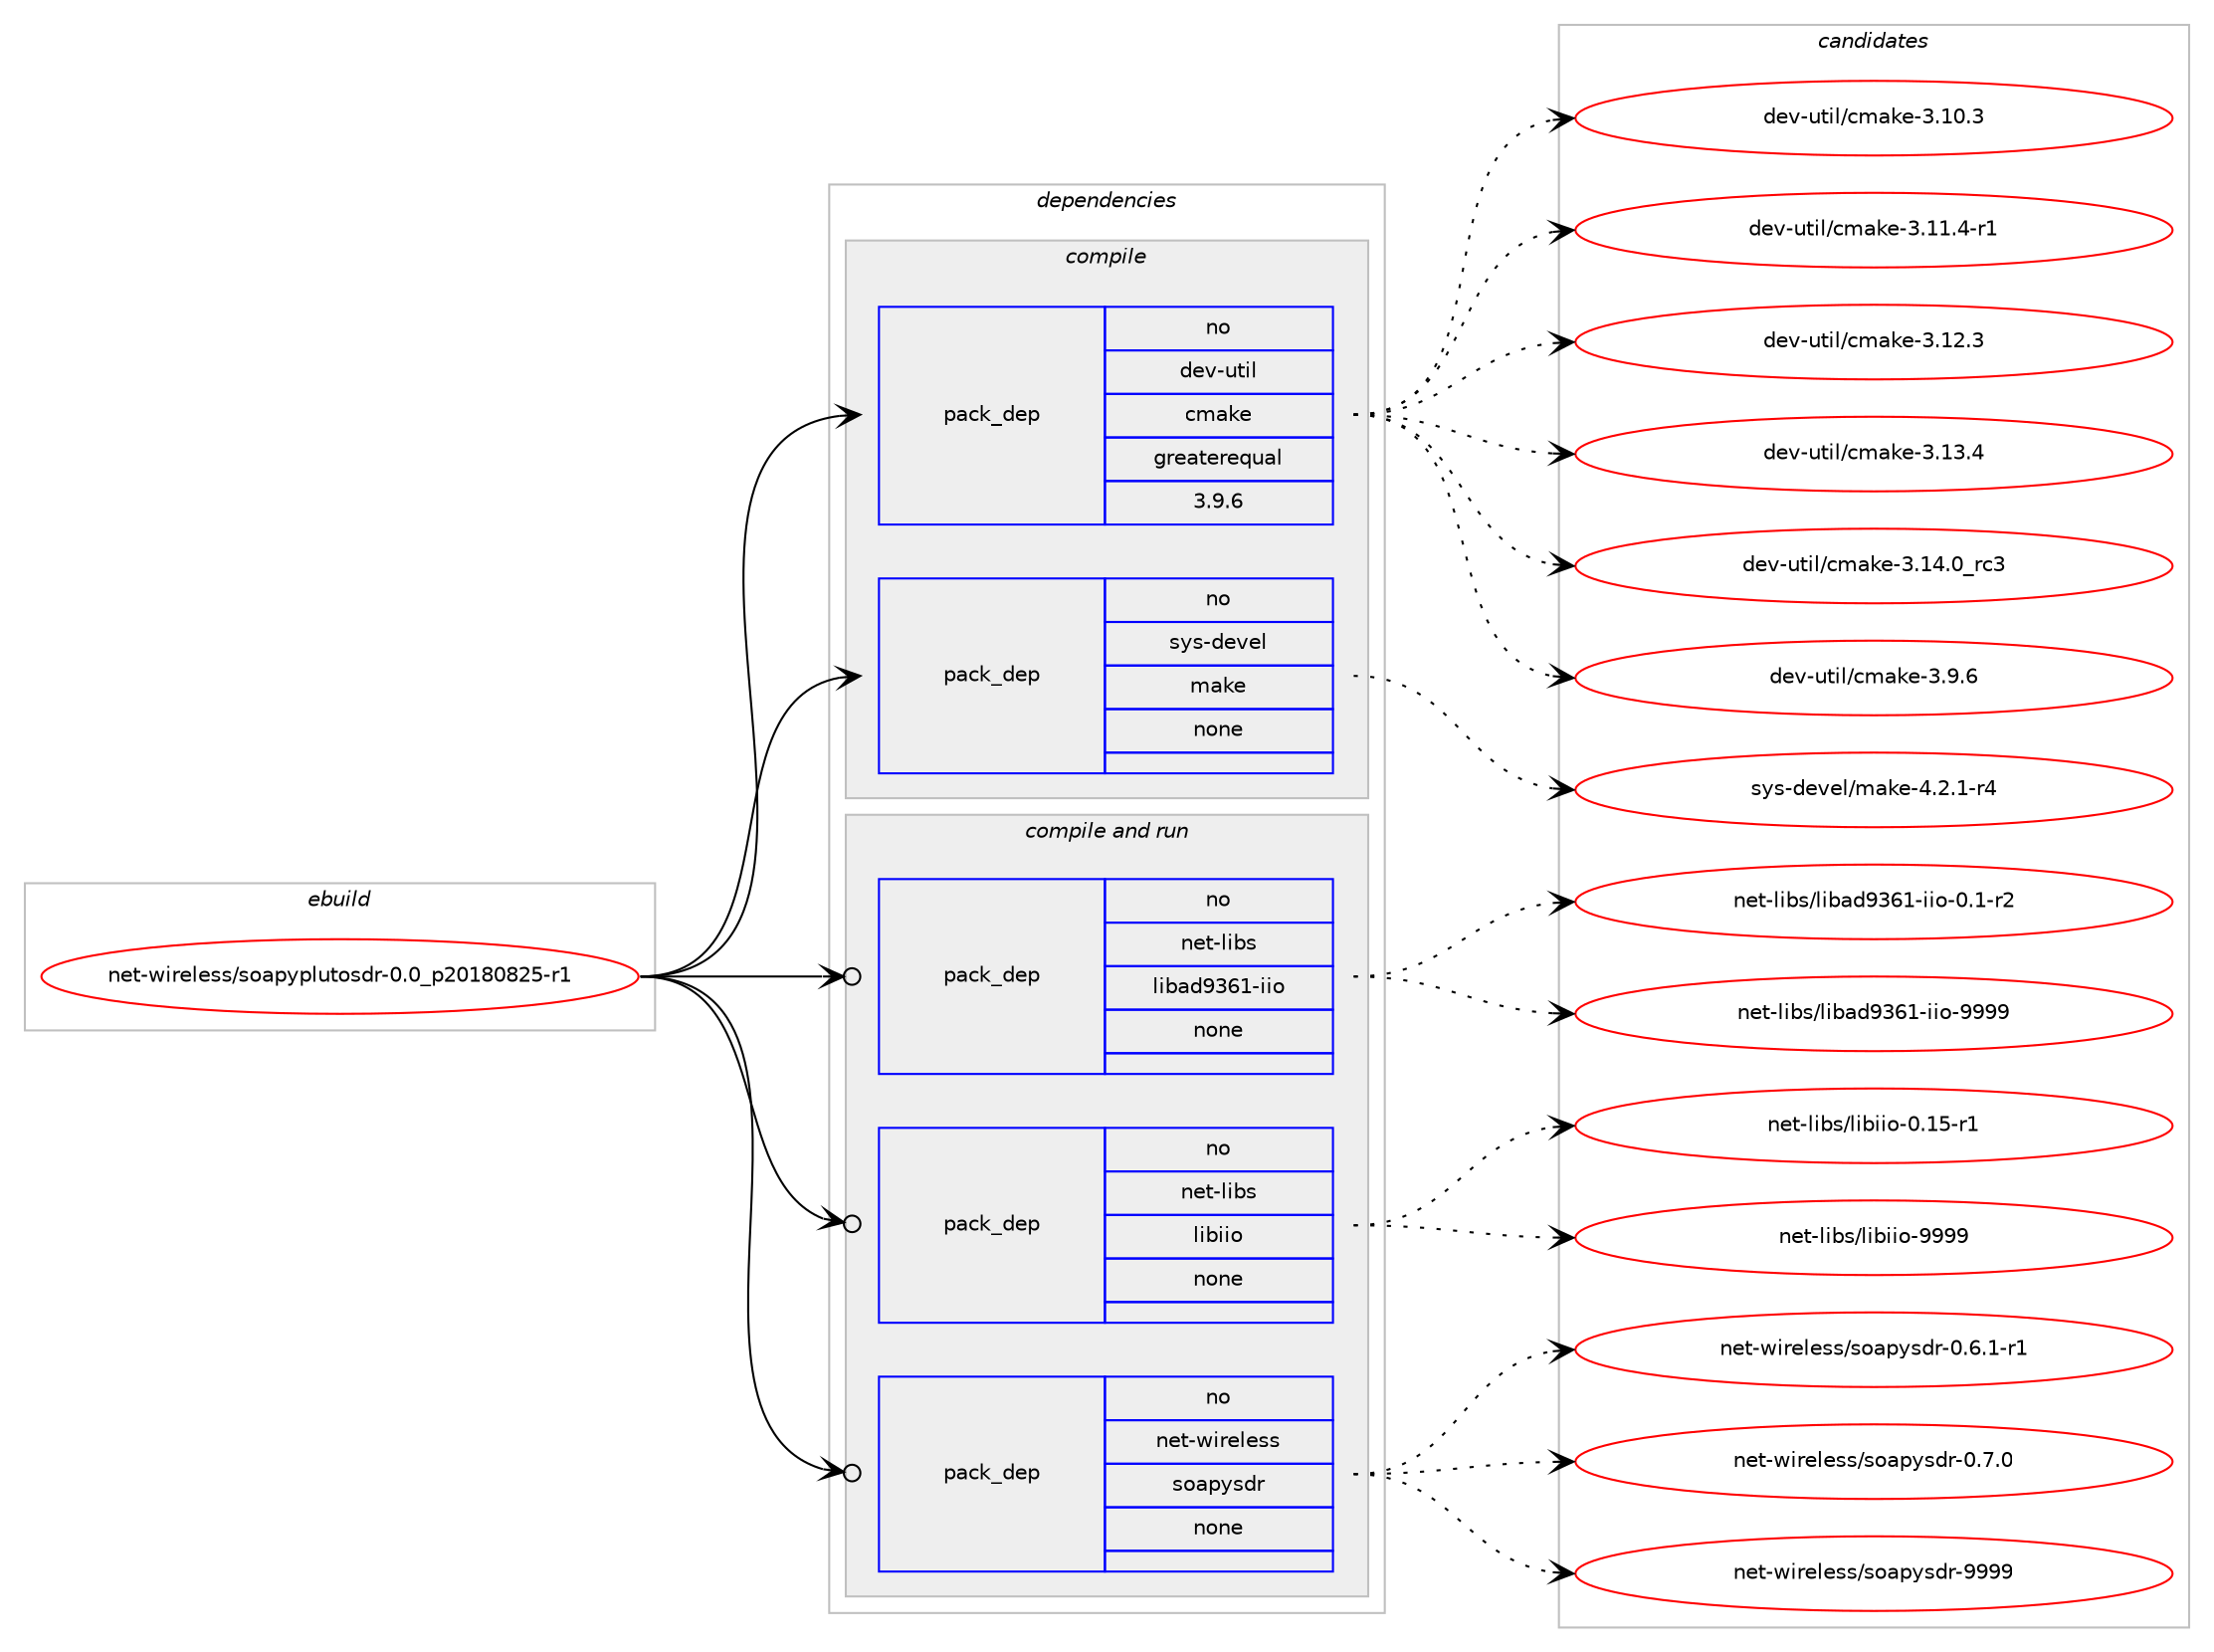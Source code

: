 digraph prolog {

# *************
# Graph options
# *************

newrank=true;
concentrate=true;
compound=true;
graph [rankdir=LR,fontname=Helvetica,fontsize=10,ranksep=1.5];#, ranksep=2.5, nodesep=0.2];
edge  [arrowhead=vee];
node  [fontname=Helvetica,fontsize=10];

# **********
# The ebuild
# **********

subgraph cluster_leftcol {
color=gray;
rank=same;
label=<<i>ebuild</i>>;
id [label="net-wireless/soapyplutosdr-0.0_p20180825-r1", color=red, width=4, href="../net-wireless/soapyplutosdr-0.0_p20180825-r1.svg"];
}

# ****************
# The dependencies
# ****************

subgraph cluster_midcol {
color=gray;
label=<<i>dependencies</i>>;
subgraph cluster_compile {
fillcolor="#eeeeee";
style=filled;
label=<<i>compile</i>>;
subgraph pack1202260 {
dependency1681281 [label=<<TABLE BORDER="0" CELLBORDER="1" CELLSPACING="0" CELLPADDING="4" WIDTH="220"><TR><TD ROWSPAN="6" CELLPADDING="30">pack_dep</TD></TR><TR><TD WIDTH="110">no</TD></TR><TR><TD>dev-util</TD></TR><TR><TD>cmake</TD></TR><TR><TD>greaterequal</TD></TR><TR><TD>3.9.6</TD></TR></TABLE>>, shape=none, color=blue];
}
id:e -> dependency1681281:w [weight=20,style="solid",arrowhead="vee"];
subgraph pack1202261 {
dependency1681282 [label=<<TABLE BORDER="0" CELLBORDER="1" CELLSPACING="0" CELLPADDING="4" WIDTH="220"><TR><TD ROWSPAN="6" CELLPADDING="30">pack_dep</TD></TR><TR><TD WIDTH="110">no</TD></TR><TR><TD>sys-devel</TD></TR><TR><TD>make</TD></TR><TR><TD>none</TD></TR><TR><TD></TD></TR></TABLE>>, shape=none, color=blue];
}
id:e -> dependency1681282:w [weight=20,style="solid",arrowhead="vee"];
}
subgraph cluster_compileandrun {
fillcolor="#eeeeee";
style=filled;
label=<<i>compile and run</i>>;
subgraph pack1202262 {
dependency1681283 [label=<<TABLE BORDER="0" CELLBORDER="1" CELLSPACING="0" CELLPADDING="4" WIDTH="220"><TR><TD ROWSPAN="6" CELLPADDING="30">pack_dep</TD></TR><TR><TD WIDTH="110">no</TD></TR><TR><TD>net-libs</TD></TR><TR><TD>libad9361-iio</TD></TR><TR><TD>none</TD></TR><TR><TD></TD></TR></TABLE>>, shape=none, color=blue];
}
id:e -> dependency1681283:w [weight=20,style="solid",arrowhead="odotvee"];
subgraph pack1202263 {
dependency1681284 [label=<<TABLE BORDER="0" CELLBORDER="1" CELLSPACING="0" CELLPADDING="4" WIDTH="220"><TR><TD ROWSPAN="6" CELLPADDING="30">pack_dep</TD></TR><TR><TD WIDTH="110">no</TD></TR><TR><TD>net-libs</TD></TR><TR><TD>libiio</TD></TR><TR><TD>none</TD></TR><TR><TD></TD></TR></TABLE>>, shape=none, color=blue];
}
id:e -> dependency1681284:w [weight=20,style="solid",arrowhead="odotvee"];
subgraph pack1202264 {
dependency1681285 [label=<<TABLE BORDER="0" CELLBORDER="1" CELLSPACING="0" CELLPADDING="4" WIDTH="220"><TR><TD ROWSPAN="6" CELLPADDING="30">pack_dep</TD></TR><TR><TD WIDTH="110">no</TD></TR><TR><TD>net-wireless</TD></TR><TR><TD>soapysdr</TD></TR><TR><TD>none</TD></TR><TR><TD></TD></TR></TABLE>>, shape=none, color=blue];
}
id:e -> dependency1681285:w [weight=20,style="solid",arrowhead="odotvee"];
}
subgraph cluster_run {
fillcolor="#eeeeee";
style=filled;
label=<<i>run</i>>;
}
}

# **************
# The candidates
# **************

subgraph cluster_choices {
rank=same;
color=gray;
label=<<i>candidates</i>>;

subgraph choice1202260 {
color=black;
nodesep=1;
choice1001011184511711610510847991099710710145514649484651 [label="dev-util/cmake-3.10.3", color=red, width=4,href="../dev-util/cmake-3.10.3.svg"];
choice10010111845117116105108479910997107101455146494946524511449 [label="dev-util/cmake-3.11.4-r1", color=red, width=4,href="../dev-util/cmake-3.11.4-r1.svg"];
choice1001011184511711610510847991099710710145514649504651 [label="dev-util/cmake-3.12.3", color=red, width=4,href="../dev-util/cmake-3.12.3.svg"];
choice1001011184511711610510847991099710710145514649514652 [label="dev-util/cmake-3.13.4", color=red, width=4,href="../dev-util/cmake-3.13.4.svg"];
choice1001011184511711610510847991099710710145514649524648951149951 [label="dev-util/cmake-3.14.0_rc3", color=red, width=4,href="../dev-util/cmake-3.14.0_rc3.svg"];
choice10010111845117116105108479910997107101455146574654 [label="dev-util/cmake-3.9.6", color=red, width=4,href="../dev-util/cmake-3.9.6.svg"];
dependency1681281:e -> choice1001011184511711610510847991099710710145514649484651:w [style=dotted,weight="100"];
dependency1681281:e -> choice10010111845117116105108479910997107101455146494946524511449:w [style=dotted,weight="100"];
dependency1681281:e -> choice1001011184511711610510847991099710710145514649504651:w [style=dotted,weight="100"];
dependency1681281:e -> choice1001011184511711610510847991099710710145514649514652:w [style=dotted,weight="100"];
dependency1681281:e -> choice1001011184511711610510847991099710710145514649524648951149951:w [style=dotted,weight="100"];
dependency1681281:e -> choice10010111845117116105108479910997107101455146574654:w [style=dotted,weight="100"];
}
subgraph choice1202261 {
color=black;
nodesep=1;
choice1151211154510010111810110847109971071014552465046494511452 [label="sys-devel/make-4.2.1-r4", color=red, width=4,href="../sys-devel/make-4.2.1-r4.svg"];
dependency1681282:e -> choice1151211154510010111810110847109971071014552465046494511452:w [style=dotted,weight="100"];
}
subgraph choice1202262 {
color=black;
nodesep=1;
choice11010111645108105981154710810598971005751544945105105111454846494511450 [label="net-libs/libad9361-iio-0.1-r2", color=red, width=4,href="../net-libs/libad9361-iio-0.1-r2.svg"];
choice110101116451081059811547108105989710057515449451051051114557575757 [label="net-libs/libad9361-iio-9999", color=red, width=4,href="../net-libs/libad9361-iio-9999.svg"];
dependency1681283:e -> choice11010111645108105981154710810598971005751544945105105111454846494511450:w [style=dotted,weight="100"];
dependency1681283:e -> choice110101116451081059811547108105989710057515449451051051114557575757:w [style=dotted,weight="100"];
}
subgraph choice1202263 {
color=black;
nodesep=1;
choice1101011164510810598115471081059810510511145484649534511449 [label="net-libs/libiio-0.15-r1", color=red, width=4,href="../net-libs/libiio-0.15-r1.svg"];
choice110101116451081059811547108105981051051114557575757 [label="net-libs/libiio-9999", color=red, width=4,href="../net-libs/libiio-9999.svg"];
dependency1681284:e -> choice1101011164510810598115471081059810510511145484649534511449:w [style=dotted,weight="100"];
dependency1681284:e -> choice110101116451081059811547108105981051051114557575757:w [style=dotted,weight="100"];
}
subgraph choice1202264 {
color=black;
nodesep=1;
choice1101011164511910511410110810111511547115111971121211151001144548465446494511449 [label="net-wireless/soapysdr-0.6.1-r1", color=red, width=4,href="../net-wireless/soapysdr-0.6.1-r1.svg"];
choice110101116451191051141011081011151154711511197112121115100114454846554648 [label="net-wireless/soapysdr-0.7.0", color=red, width=4,href="../net-wireless/soapysdr-0.7.0.svg"];
choice1101011164511910511410110810111511547115111971121211151001144557575757 [label="net-wireless/soapysdr-9999", color=red, width=4,href="../net-wireless/soapysdr-9999.svg"];
dependency1681285:e -> choice1101011164511910511410110810111511547115111971121211151001144548465446494511449:w [style=dotted,weight="100"];
dependency1681285:e -> choice110101116451191051141011081011151154711511197112121115100114454846554648:w [style=dotted,weight="100"];
dependency1681285:e -> choice1101011164511910511410110810111511547115111971121211151001144557575757:w [style=dotted,weight="100"];
}
}

}
